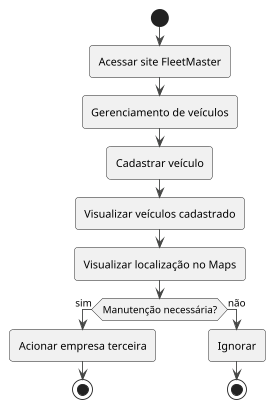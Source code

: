 @startuml Atividade
!theme toy
skinparam BackgroundColor #fff
scale 0.9

start
:Acessar site FleetMaster;
:Gerenciamento de veículos;
:Cadastrar veículo;
:Visualizar veículos cadastrado;
:Visualizar localização no Maps;
  if (Manutenção necessária?) then (sim)
    :Acionar empresa terceira; 
    stop
  else (não)
    :Ignorar;
    stop
        @enduml
